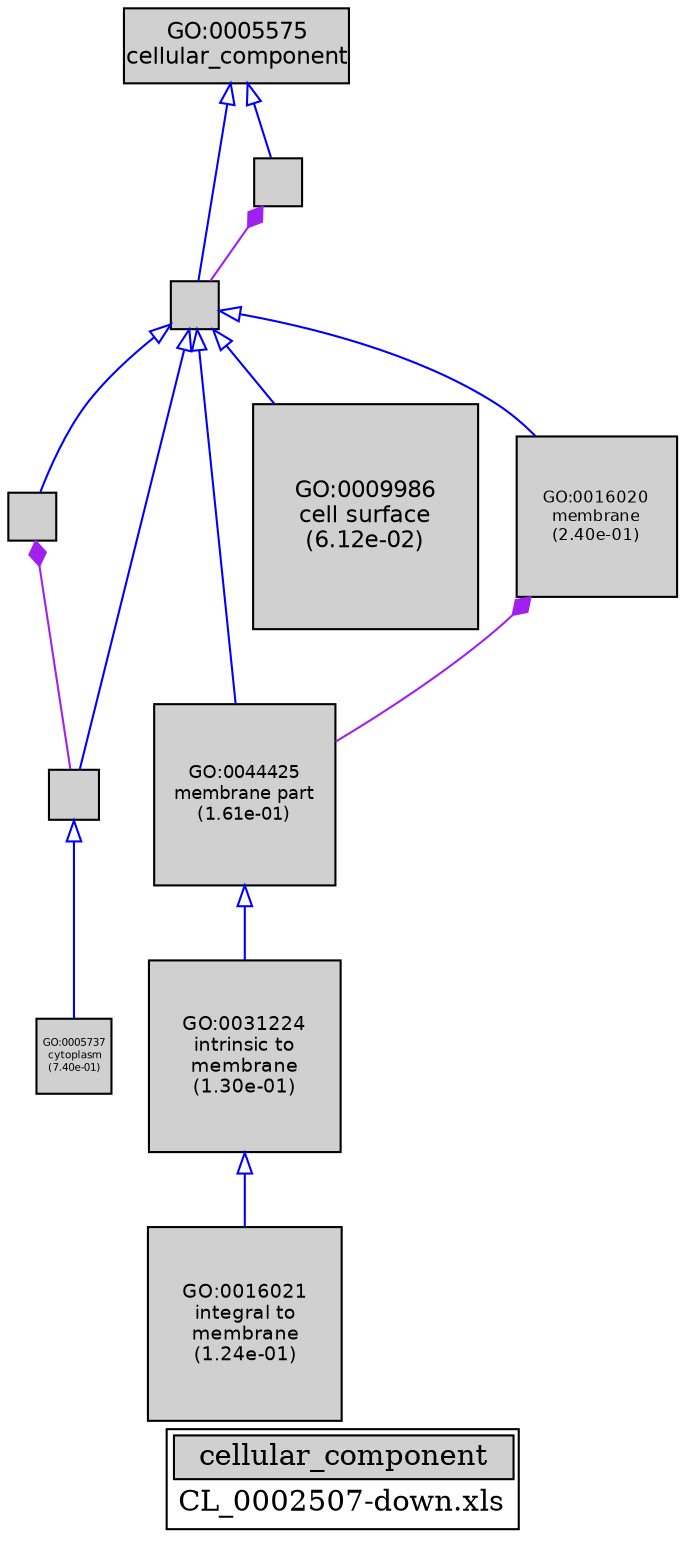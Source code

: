 digraph "cellular_component" {
graph [ bgcolor = "#FFFFFF", label = <<TABLE COLOR="black" BGCOLOR="white"><TR><TD COLSPAN="2" BGCOLOR="#D0D0D0"><FONT COLOR="black">cellular_component</FONT></TD></TR><TR><TD BORDER="0">CL_0002507-down.xls</TD></TR></TABLE>> ];
node [ fontname = "Helvetica" ];

subgraph "nodes" {

node [ style = "filled", fixedsize = "true", width = 1, shape = "box", fontsize = 9, fillcolor = "#D0D0D0", fontcolor = "black", color = "black" ];

"GO:0044464" [ URL = "#GO:0044464", label = "", width = 0.323973614429, shape = "box", height = 0.323973614429 ];
"GO:0005622" [ URL = "#GO:0005622", label = "", width = 0.316391651641, shape = "box", height = 0.316391651641 ];
"GO:0044425" [ URL = "#GO:0044425", label = <<TABLE BORDER="0"><TR><TD>GO:0044425<BR/>membrane part<BR/>(1.61e-01)</TD></TR></TABLE>>, width = 1.21324259438, shape = "box", fontsize = 8.73534667955, height = 1.21324259438 ];
"GO:0005623" [ URL = "#GO:0005623", label = "", width = 0.323973614429, shape = "box", height = 0.323973614429 ];
"GO:0005575" [ URL = "#GO:0005575", label = <<TABLE BORDER="0"><TR><TD>GO:0005575<BR/>cellular_component</TD></TR></TABLE>>, width = 1.5, shape = "box", fontsize = 10.8 ];
"GO:0031224" [ URL = "#GO:0031224", label = <<TABLE BORDER="0"><TR><TD>GO:0031224<BR/>intrinsic to<BR/>membrane<BR/>(1.30e-01)</TD></TR></TABLE>>, width = 1.28300471546, shape = "box", fontsize = 9.23763395134, height = 1.28300471546 ];
"GO:0005737" [ URL = "#GO:0005737", label = <<TABLE BORDER="0"><TR><TD>GO:0005737<BR/>cytoplasm<BR/>(7.40e-01)</TD></TR></TABLE>>, width = 0.501134697772, shape = "box", fontsize = 5.0, height = 0.501134697772 ];
"GO:0044424" [ URL = "#GO:0044424", label = "", width = 0.329502806775, shape = "box", height = 0.329502806775 ];
"GO:0009986" [ URL = "#GO:0009986", label = <<TABLE BORDER="0"><TR><TD>GO:0009986<BR/>cell surface<BR/>(6.12e-02)</TD></TR></TABLE>>, width = 1.5, shape = "box", fontsize = 10.8, height = 1.5 ];
"GO:0016021" [ URL = "#GO:0016021", label = <<TABLE BORDER="0"><TR><TD>GO:0016021<BR/>integral to<BR/>membrane<BR/>(1.24e-01)</TD></TR></TABLE>>, width = 1.29769104648, shape = "box", fontsize = 9.34337553468, height = 1.29769104648 ];
"GO:0016020" [ URL = "#GO:0016020", label = <<TABLE BORDER="0"><TR><TD>GO:0016020<BR/>membrane<BR/>(2.40e-01)</TD></TR></TABLE>>, width = 1.07452318327, shape = "box", fontsize = 7.73656691955, height = 1.07452318327 ];
}
subgraph "edges" {


edge [ dir = "back", weight = 1 ];
subgraph "regulates" {


edge [ color = "cyan", arrowtail = "none" ];
subgraph "positive" {


edge [ color = "green", arrowtail = "vee" ];
}
subgraph "negative" {


edge [ color = "red", arrowtail = "tee" ];
}
}
subgraph "part_of" {


edge [ color = "purple", arrowtail = "diamond", weight = 2.5 ];
"GO:0005623" -> "GO:0044464";
"GO:0005622" -> "GO:0044424";
"GO:0016020" -> "GO:0044425";
}
subgraph "is_a" {


edge [ color = "blue", arrowtail = "empty", weight = 5.0 ];
"GO:0031224" -> "GO:0016021";
"GO:0044464" -> "GO:0044424";
"GO:0044464" -> "GO:0009986";
"GO:0005575" -> "GO:0005623";
"GO:0044424" -> "GO:0005737";
"GO:0044425" -> "GO:0031224";
"GO:0044464" -> "GO:0016020";
"GO:0044464" -> "GO:0005622";
"GO:0044464" -> "GO:0044425";
"GO:0005575" -> "GO:0044464";
}
}
}
